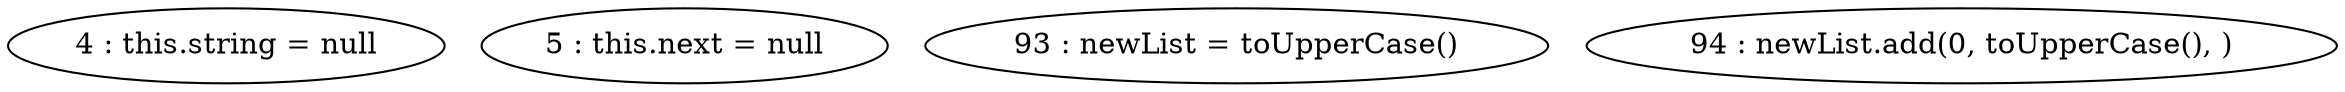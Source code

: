 digraph G {
"4 : this.string = null"
"5 : this.next = null"
"93 : newList = toUpperCase()"
"94 : newList.add(0, toUpperCase(), )"
}